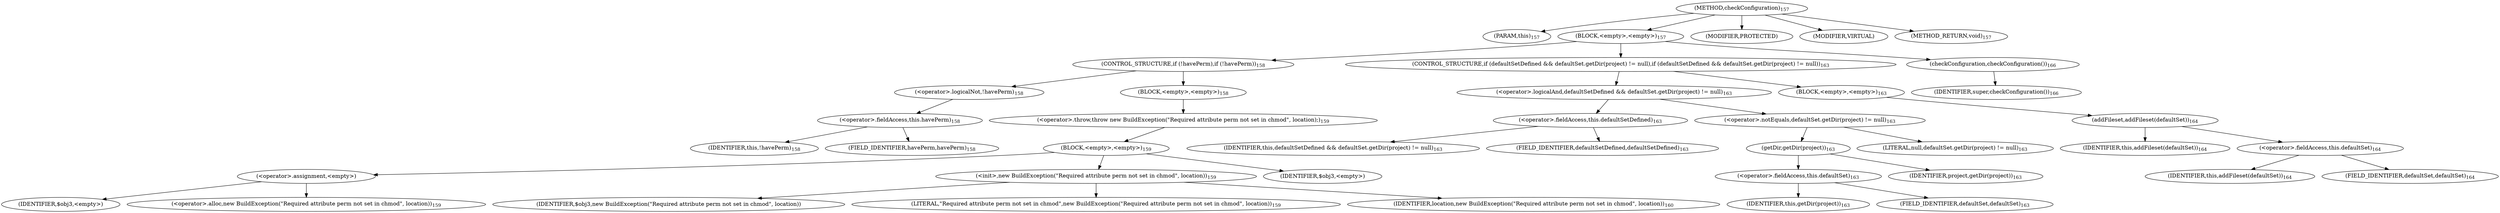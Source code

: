 digraph "checkConfiguration" {  
"227" [label = <(METHOD,checkConfiguration)<SUB>157</SUB>> ]
"10" [label = <(PARAM,this)<SUB>157</SUB>> ]
"228" [label = <(BLOCK,&lt;empty&gt;,&lt;empty&gt;)<SUB>157</SUB>> ]
"229" [label = <(CONTROL_STRUCTURE,if (!havePerm),if (!havePerm))<SUB>158</SUB>> ]
"230" [label = <(&lt;operator&gt;.logicalNot,!havePerm)<SUB>158</SUB>> ]
"231" [label = <(&lt;operator&gt;.fieldAccess,this.havePerm)<SUB>158</SUB>> ]
"232" [label = <(IDENTIFIER,this,!havePerm)<SUB>158</SUB>> ]
"233" [label = <(FIELD_IDENTIFIER,havePerm,havePerm)<SUB>158</SUB>> ]
"234" [label = <(BLOCK,&lt;empty&gt;,&lt;empty&gt;)<SUB>158</SUB>> ]
"235" [label = <(&lt;operator&gt;.throw,throw new BuildException(&quot;Required attribute perm not set in chmod&quot;, location);)<SUB>159</SUB>> ]
"236" [label = <(BLOCK,&lt;empty&gt;,&lt;empty&gt;)<SUB>159</SUB>> ]
"237" [label = <(&lt;operator&gt;.assignment,&lt;empty&gt;)> ]
"238" [label = <(IDENTIFIER,$obj3,&lt;empty&gt;)> ]
"239" [label = <(&lt;operator&gt;.alloc,new BuildException(&quot;Required attribute perm not set in chmod&quot;, location))<SUB>159</SUB>> ]
"240" [label = <(&lt;init&gt;,new BuildException(&quot;Required attribute perm not set in chmod&quot;, location))<SUB>159</SUB>> ]
"241" [label = <(IDENTIFIER,$obj3,new BuildException(&quot;Required attribute perm not set in chmod&quot;, location))> ]
"242" [label = <(LITERAL,&quot;Required attribute perm not set in chmod&quot;,new BuildException(&quot;Required attribute perm not set in chmod&quot;, location))<SUB>159</SUB>> ]
"243" [label = <(IDENTIFIER,location,new BuildException(&quot;Required attribute perm not set in chmod&quot;, location))<SUB>160</SUB>> ]
"244" [label = <(IDENTIFIER,$obj3,&lt;empty&gt;)> ]
"245" [label = <(CONTROL_STRUCTURE,if (defaultSetDefined &amp;&amp; defaultSet.getDir(project) != null),if (defaultSetDefined &amp;&amp; defaultSet.getDir(project) != null))<SUB>163</SUB>> ]
"246" [label = <(&lt;operator&gt;.logicalAnd,defaultSetDefined &amp;&amp; defaultSet.getDir(project) != null)<SUB>163</SUB>> ]
"247" [label = <(&lt;operator&gt;.fieldAccess,this.defaultSetDefined)<SUB>163</SUB>> ]
"248" [label = <(IDENTIFIER,this,defaultSetDefined &amp;&amp; defaultSet.getDir(project) != null)<SUB>163</SUB>> ]
"249" [label = <(FIELD_IDENTIFIER,defaultSetDefined,defaultSetDefined)<SUB>163</SUB>> ]
"250" [label = <(&lt;operator&gt;.notEquals,defaultSet.getDir(project) != null)<SUB>163</SUB>> ]
"251" [label = <(getDir,getDir(project))<SUB>163</SUB>> ]
"252" [label = <(&lt;operator&gt;.fieldAccess,this.defaultSet)<SUB>163</SUB>> ]
"253" [label = <(IDENTIFIER,this,getDir(project))<SUB>163</SUB>> ]
"254" [label = <(FIELD_IDENTIFIER,defaultSet,defaultSet)<SUB>163</SUB>> ]
"255" [label = <(IDENTIFIER,project,getDir(project))<SUB>163</SUB>> ]
"256" [label = <(LITERAL,null,defaultSet.getDir(project) != null)<SUB>163</SUB>> ]
"257" [label = <(BLOCK,&lt;empty&gt;,&lt;empty&gt;)<SUB>163</SUB>> ]
"258" [label = <(addFileset,addFileset(defaultSet))<SUB>164</SUB>> ]
"9" [label = <(IDENTIFIER,this,addFileset(defaultSet))<SUB>164</SUB>> ]
"259" [label = <(&lt;operator&gt;.fieldAccess,this.defaultSet)<SUB>164</SUB>> ]
"260" [label = <(IDENTIFIER,this,addFileset(defaultSet))<SUB>164</SUB>> ]
"261" [label = <(FIELD_IDENTIFIER,defaultSet,defaultSet)<SUB>164</SUB>> ]
"262" [label = <(checkConfiguration,checkConfiguration())<SUB>166</SUB>> ]
"263" [label = <(IDENTIFIER,super,checkConfiguration())<SUB>166</SUB>> ]
"264" [label = <(MODIFIER,PROTECTED)> ]
"265" [label = <(MODIFIER,VIRTUAL)> ]
"266" [label = <(METHOD_RETURN,void)<SUB>157</SUB>> ]
  "227" -> "10" 
  "227" -> "228" 
  "227" -> "264" 
  "227" -> "265" 
  "227" -> "266" 
  "228" -> "229" 
  "228" -> "245" 
  "228" -> "262" 
  "229" -> "230" 
  "229" -> "234" 
  "230" -> "231" 
  "231" -> "232" 
  "231" -> "233" 
  "234" -> "235" 
  "235" -> "236" 
  "236" -> "237" 
  "236" -> "240" 
  "236" -> "244" 
  "237" -> "238" 
  "237" -> "239" 
  "240" -> "241" 
  "240" -> "242" 
  "240" -> "243" 
  "245" -> "246" 
  "245" -> "257" 
  "246" -> "247" 
  "246" -> "250" 
  "247" -> "248" 
  "247" -> "249" 
  "250" -> "251" 
  "250" -> "256" 
  "251" -> "252" 
  "251" -> "255" 
  "252" -> "253" 
  "252" -> "254" 
  "257" -> "258" 
  "258" -> "9" 
  "258" -> "259" 
  "259" -> "260" 
  "259" -> "261" 
  "262" -> "263" 
}
